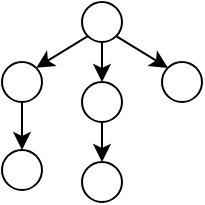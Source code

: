 <mxfile version="22.1.0" type="github">
  <diagram name="第 1 页" id="pjlDlT33COawuCyDlycB">
    <mxGraphModel dx="1050" dy="585" grid="1" gridSize="10" guides="1" tooltips="1" connect="1" arrows="1" fold="1" page="1" pageScale="1" pageWidth="827" pageHeight="1169" math="0" shadow="0">
      <root>
        <mxCell id="0" />
        <mxCell id="1" parent="0" />
        <mxCell id="vsrivt2W_YZwYbB3FV5f-8" style="rounded=0;orthogonalLoop=1;jettySize=auto;html=1;exitX=0;exitY=1;exitDx=0;exitDy=0;entryX=1;entryY=0;entryDx=0;entryDy=0;" edge="1" parent="1" source="vsrivt2W_YZwYbB3FV5f-1" target="vsrivt2W_YZwYbB3FV5f-2">
          <mxGeometry relative="1" as="geometry" />
        </mxCell>
        <mxCell id="vsrivt2W_YZwYbB3FV5f-9" style="edgeStyle=orthogonalEdgeStyle;rounded=0;orthogonalLoop=1;jettySize=auto;html=1;exitX=0.5;exitY=1;exitDx=0;exitDy=0;entryX=0.5;entryY=0;entryDx=0;entryDy=0;" edge="1" parent="1" source="vsrivt2W_YZwYbB3FV5f-1" target="vsrivt2W_YZwYbB3FV5f-3">
          <mxGeometry relative="1" as="geometry" />
        </mxCell>
        <mxCell id="vsrivt2W_YZwYbB3FV5f-10" style="rounded=0;orthogonalLoop=1;jettySize=auto;html=1;exitX=1;exitY=1;exitDx=0;exitDy=0;entryX=0;entryY=0;entryDx=0;entryDy=0;" edge="1" parent="1" source="vsrivt2W_YZwYbB3FV5f-1" target="vsrivt2W_YZwYbB3FV5f-4">
          <mxGeometry relative="1" as="geometry" />
        </mxCell>
        <mxCell id="vsrivt2W_YZwYbB3FV5f-1" value="" style="ellipse;whiteSpace=wrap;html=1;aspect=fixed;" vertex="1" parent="1">
          <mxGeometry x="200" y="240" width="20" height="20" as="geometry" />
        </mxCell>
        <mxCell id="vsrivt2W_YZwYbB3FV5f-7" style="edgeStyle=orthogonalEdgeStyle;rounded=0;orthogonalLoop=1;jettySize=auto;html=1;exitX=0.5;exitY=1;exitDx=0;exitDy=0;entryX=0.5;entryY=0;entryDx=0;entryDy=0;" edge="1" parent="1" source="vsrivt2W_YZwYbB3FV5f-2" target="vsrivt2W_YZwYbB3FV5f-5">
          <mxGeometry relative="1" as="geometry" />
        </mxCell>
        <mxCell id="vsrivt2W_YZwYbB3FV5f-2" value="" style="ellipse;whiteSpace=wrap;html=1;aspect=fixed;" vertex="1" parent="1">
          <mxGeometry x="160" y="270" width="20" height="20" as="geometry" />
        </mxCell>
        <mxCell id="vsrivt2W_YZwYbB3FV5f-11" style="edgeStyle=orthogonalEdgeStyle;rounded=0;orthogonalLoop=1;jettySize=auto;html=1;exitX=0.5;exitY=1;exitDx=0;exitDy=0;entryX=0.5;entryY=0;entryDx=0;entryDy=0;" edge="1" parent="1" source="vsrivt2W_YZwYbB3FV5f-3" target="vsrivt2W_YZwYbB3FV5f-6">
          <mxGeometry relative="1" as="geometry" />
        </mxCell>
        <mxCell id="vsrivt2W_YZwYbB3FV5f-3" value="" style="ellipse;whiteSpace=wrap;html=1;aspect=fixed;" vertex="1" parent="1">
          <mxGeometry x="200" y="280" width="20" height="20" as="geometry" />
        </mxCell>
        <mxCell id="vsrivt2W_YZwYbB3FV5f-4" value="" style="ellipse;whiteSpace=wrap;html=1;aspect=fixed;" vertex="1" parent="1">
          <mxGeometry x="240" y="270" width="20" height="20" as="geometry" />
        </mxCell>
        <mxCell id="vsrivt2W_YZwYbB3FV5f-5" value="" style="ellipse;whiteSpace=wrap;html=1;aspect=fixed;" vertex="1" parent="1">
          <mxGeometry x="160" y="314" width="20" height="20" as="geometry" />
        </mxCell>
        <mxCell id="vsrivt2W_YZwYbB3FV5f-6" value="" style="ellipse;whiteSpace=wrap;html=1;aspect=fixed;" vertex="1" parent="1">
          <mxGeometry x="200" y="320" width="20" height="20" as="geometry" />
        </mxCell>
      </root>
    </mxGraphModel>
  </diagram>
</mxfile>
